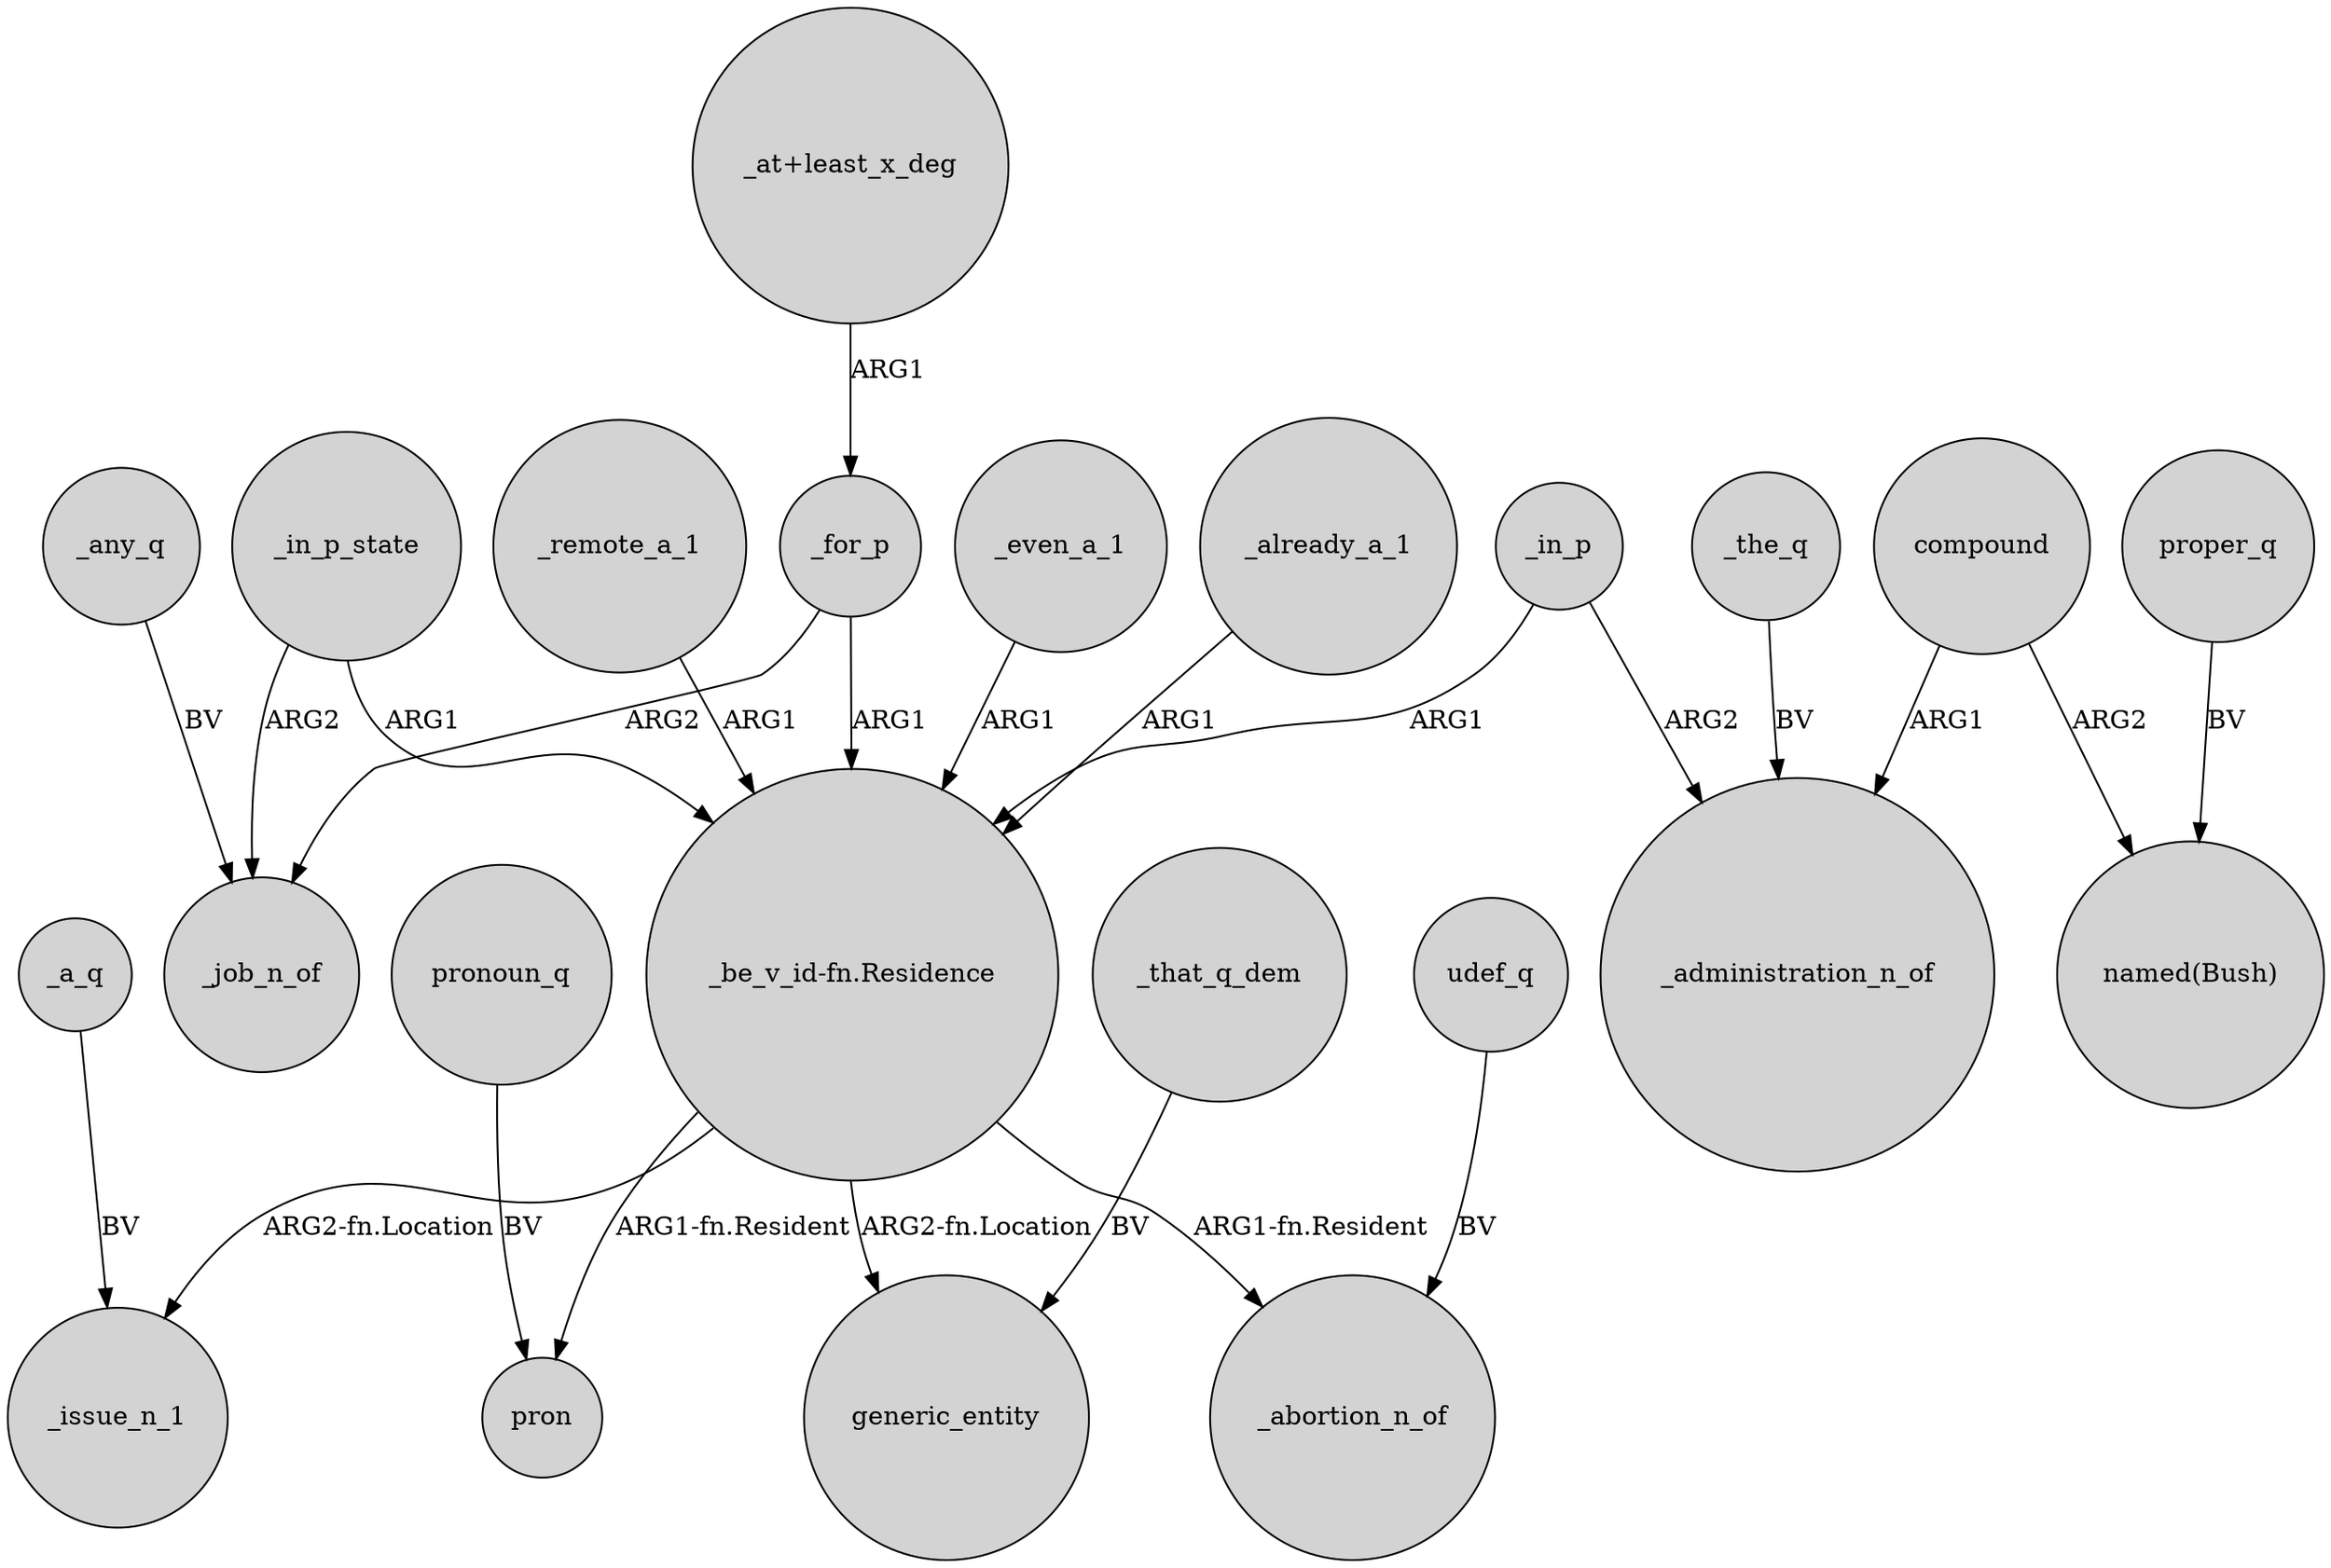 digraph {
	node [shape=circle style=filled]
	_in_p -> "_be_v_id-fn.Residence" [label=ARG1]
	_even_a_1 -> "_be_v_id-fn.Residence" [label=ARG1]
	_in_p -> _administration_n_of [label=ARG2]
	_for_p -> _job_n_of [label=ARG2]
	compound -> _administration_n_of [label=ARG1]
	_already_a_1 -> "_be_v_id-fn.Residence" [label=ARG1]
	"_be_v_id-fn.Residence" -> pron [label="ARG1-fn.Resident"]
	"_at+least_x_deg" -> _for_p [label=ARG1]
	_a_q -> _issue_n_1 [label=BV]
	udef_q -> _abortion_n_of [label=BV]
	_in_p_state -> _job_n_of [label=ARG2]
	pronoun_q -> pron [label=BV]
	proper_q -> "named(Bush)" [label=BV]
	compound -> "named(Bush)" [label=ARG2]
	_remote_a_1 -> "_be_v_id-fn.Residence" [label=ARG1]
	_for_p -> "_be_v_id-fn.Residence" [label=ARG1]
	_that_q_dem -> generic_entity [label=BV]
	_any_q -> _job_n_of [label=BV]
	"_be_v_id-fn.Residence" -> _issue_n_1 [label="ARG2-fn.Location"]
	_the_q -> _administration_n_of [label=BV]
	"_be_v_id-fn.Residence" -> generic_entity [label="ARG2-fn.Location"]
	_in_p_state -> "_be_v_id-fn.Residence" [label=ARG1]
	"_be_v_id-fn.Residence" -> _abortion_n_of [label="ARG1-fn.Resident"]
}
